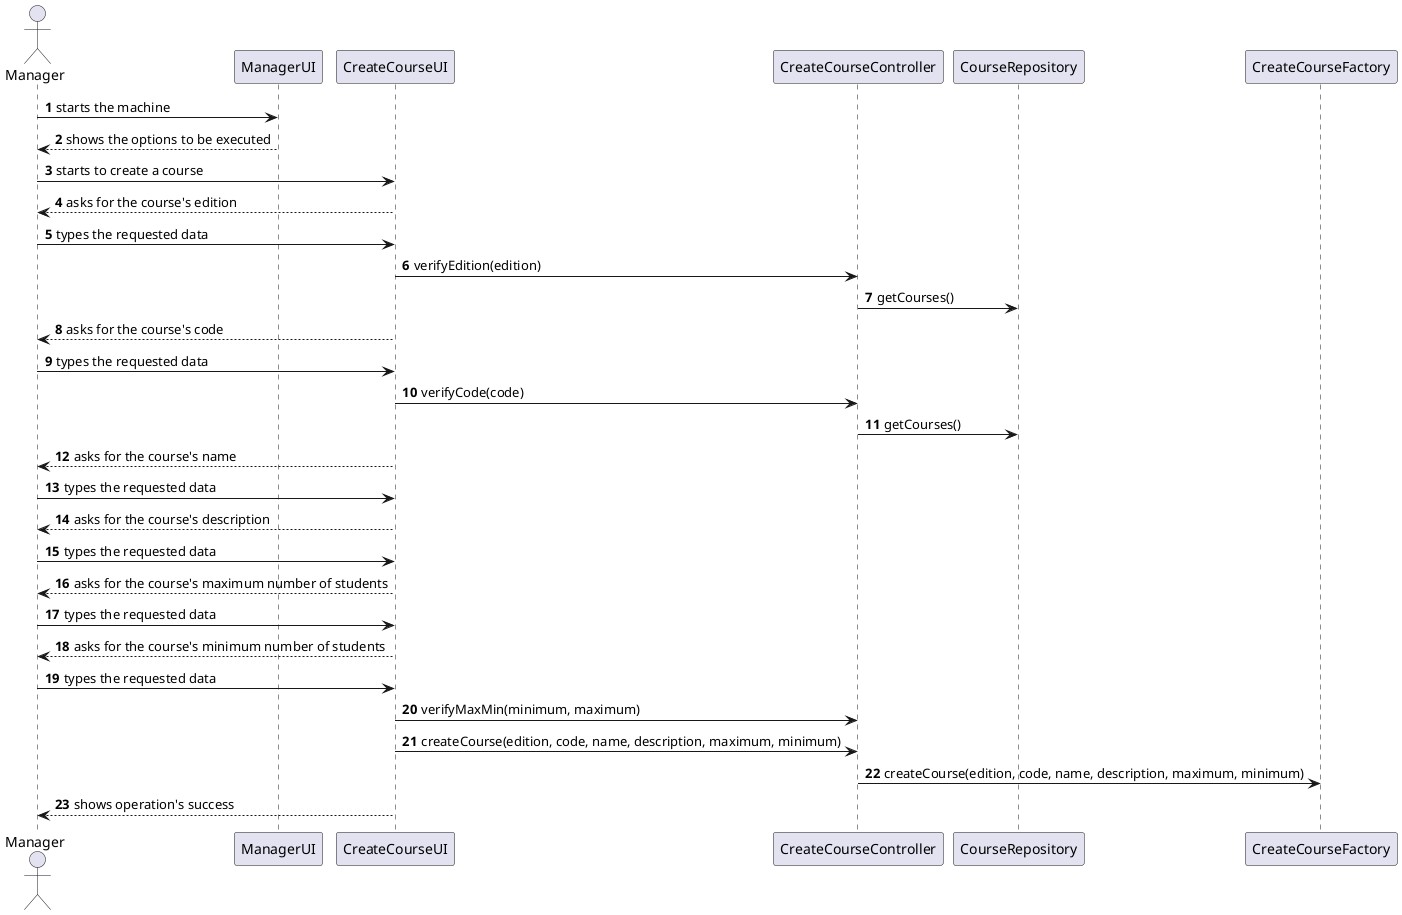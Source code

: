 @startuml
'https://plantuml.com/sequence-diagram

autonumber

actor Manager

Manager -> ManagerUI: starts the machine

ManagerUI --> Manager: shows the options to be executed

Manager -> CreateCourseUI: starts to create a course

CreateCourseUI --> Manager: asks for the course's edition

Manager -> CreateCourseUI: types the requested data

CreateCourseUI -> CreateCourseController: verifyEdition(edition)

CreateCourseController -> CourseRepository : getCourses()

CreateCourseUI --> Manager : asks for the course's code

Manager -> CreateCourseUI: types the requested data

CreateCourseUI -> CreateCourseController: verifyCode(code)

CreateCourseController -> CourseRepository : getCourses()

CreateCourseUI --> Manager : asks for the course's name

Manager -> CreateCourseUI: types the requested data

CreateCourseUI --> Manager : asks for the course's description

Manager -> CreateCourseUI: types the requested data

CreateCourseUI --> Manager : asks for the course's maximum number of students

Manager -> CreateCourseUI: types the requested data

CreateCourseUI --> Manager : asks for the course's minimum number of students

Manager -> CreateCourseUI: types the requested data

CreateCourseUI -> CreateCourseController: verifyMaxMin(minimum, maximum)

CreateCourseUI -> CreateCourseController: createCourse(edition, code, name, description, maximum, minimum)

CreateCourseController -> CreateCourseFactory: createCourse(edition, code, name, description, maximum, minimum)

CreateCourseUI --> Manager : shows operation's success
@enduml